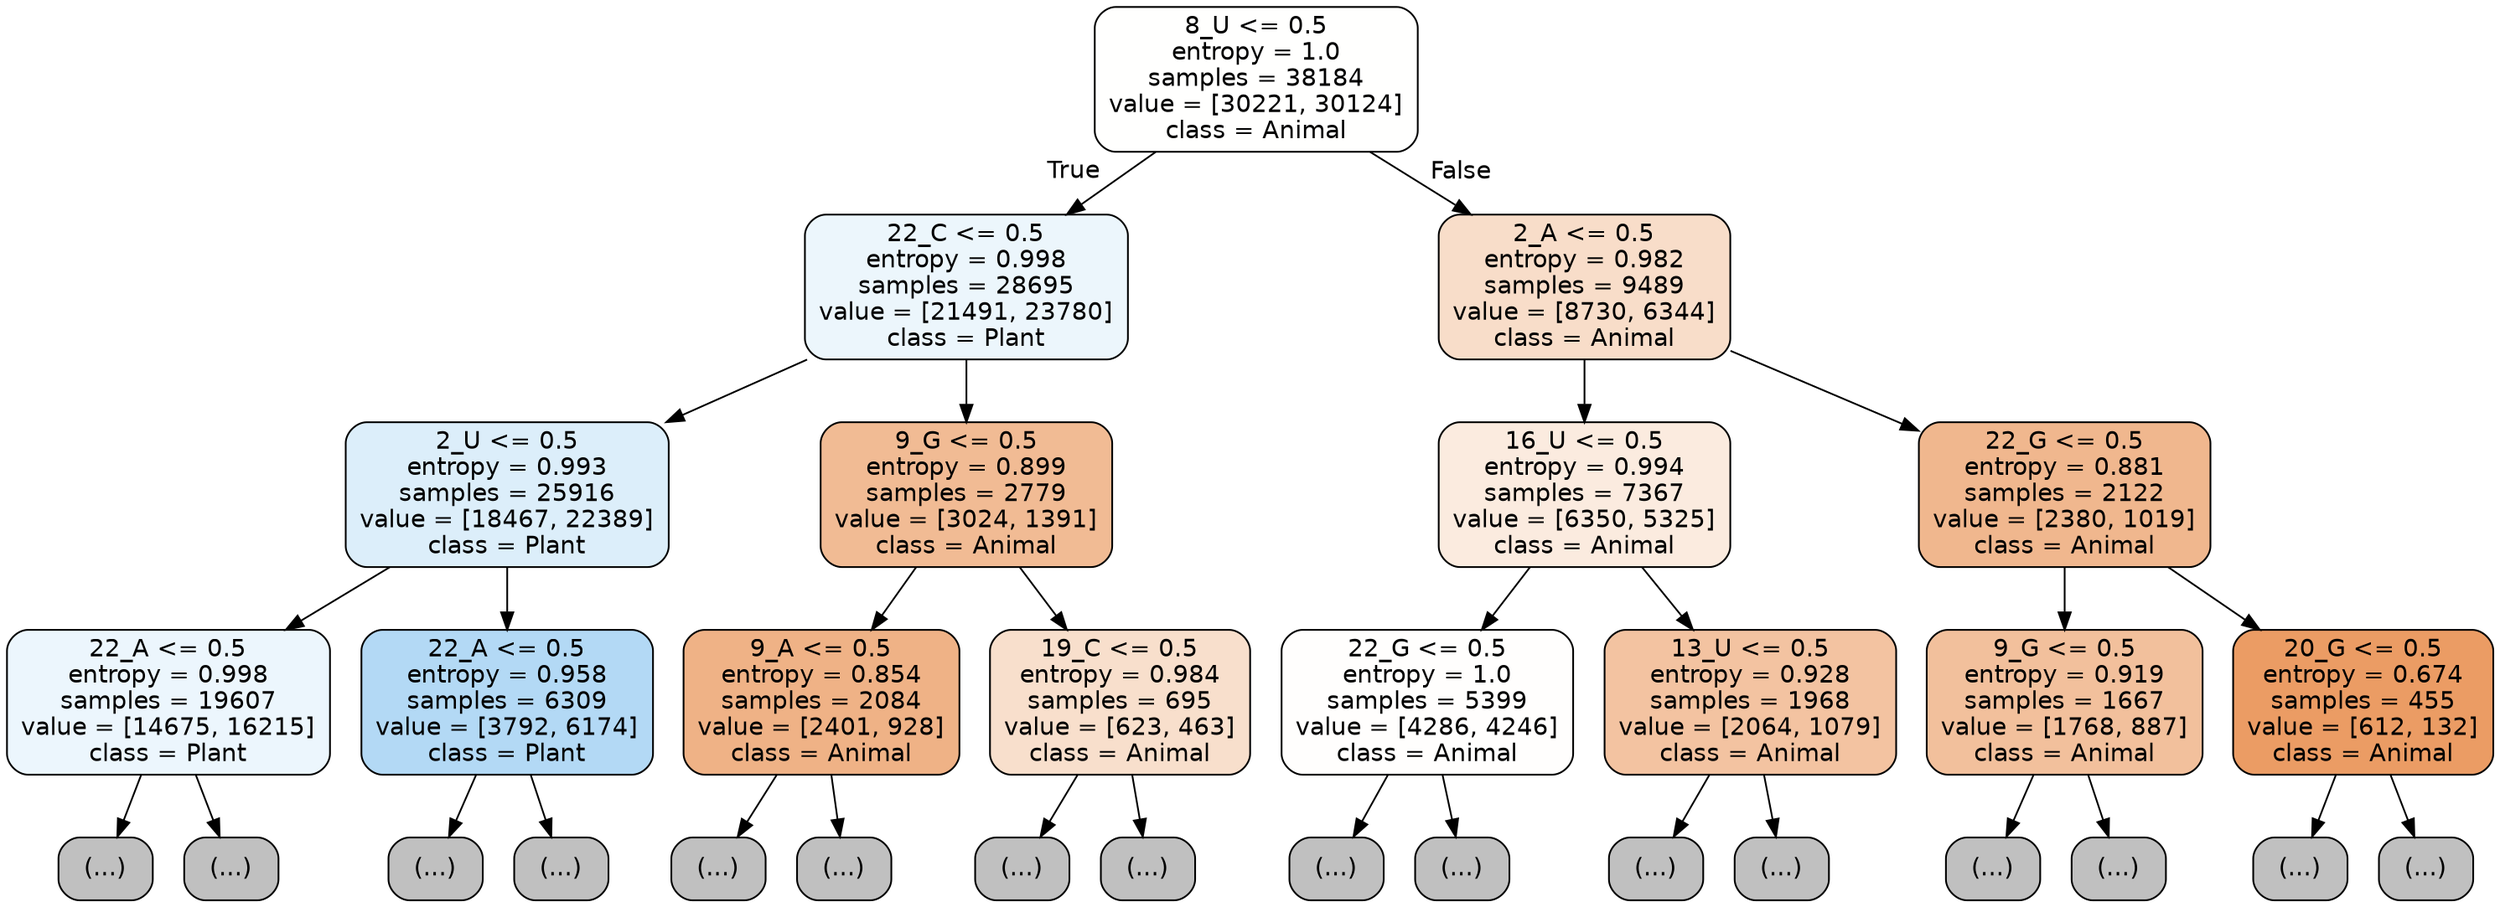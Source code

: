 digraph Tree {
node [shape=box, style="filled, rounded", color="black", fontname="helvetica"] ;
edge [fontname="helvetica"] ;
0 [label="8_U <= 0.5\nentropy = 1.0\nsamples = 38184\nvalue = [30221, 30124]\nclass = Animal", fillcolor="#fffffe"] ;
1 [label="22_C <= 0.5\nentropy = 0.998\nsamples = 28695\nvalue = [21491, 23780]\nclass = Plant", fillcolor="#ecf6fc"] ;
0 -> 1 [labeldistance=2.5, labelangle=45, headlabel="True"] ;
2 [label="2_U <= 0.5\nentropy = 0.993\nsamples = 25916\nvalue = [18467, 22389]\nclass = Plant", fillcolor="#dceefa"] ;
1 -> 2 ;
3 [label="22_A <= 0.5\nentropy = 0.998\nsamples = 19607\nvalue = [14675, 16215]\nclass = Plant", fillcolor="#ecf6fd"] ;
2 -> 3 ;
4 [label="(...)", fillcolor="#C0C0C0"] ;
3 -> 4 ;
7141 [label="(...)", fillcolor="#C0C0C0"] ;
3 -> 7141 ;
8194 [label="22_A <= 0.5\nentropy = 0.958\nsamples = 6309\nvalue = [3792, 6174]\nclass = Plant", fillcolor="#b3d9f5"] ;
2 -> 8194 ;
8195 [label="(...)", fillcolor="#C0C0C0"] ;
8194 -> 8195 ;
10586 [label="(...)", fillcolor="#C0C0C0"] ;
8194 -> 10586 ;
10925 [label="9_G <= 0.5\nentropy = 0.899\nsamples = 2779\nvalue = [3024, 1391]\nclass = Animal", fillcolor="#f1bb94"] ;
1 -> 10925 ;
10926 [label="9_A <= 0.5\nentropy = 0.854\nsamples = 2084\nvalue = [2401, 928]\nclass = Animal", fillcolor="#efb286"] ;
10925 -> 10926 ;
10927 [label="(...)", fillcolor="#C0C0C0"] ;
10926 -> 10927 ;
11628 [label="(...)", fillcolor="#C0C0C0"] ;
10926 -> 11628 ;
12027 [label="19_C <= 0.5\nentropy = 0.984\nsamples = 695\nvalue = [623, 463]\nclass = Animal", fillcolor="#f8dfcc"] ;
10925 -> 12027 ;
12028 [label="(...)", fillcolor="#C0C0C0"] ;
12027 -> 12028 ;
12289 [label="(...)", fillcolor="#C0C0C0"] ;
12027 -> 12289 ;
12400 [label="2_A <= 0.5\nentropy = 0.982\nsamples = 9489\nvalue = [8730, 6344]\nclass = Animal", fillcolor="#f8ddc9"] ;
0 -> 12400 [labeldistance=2.5, labelangle=-45, headlabel="False"] ;
12401 [label="16_U <= 0.5\nentropy = 0.994\nsamples = 7367\nvalue = [6350, 5325]\nclass = Animal", fillcolor="#fbebdf"] ;
12400 -> 12401 ;
12402 [label="22_G <= 0.5\nentropy = 1.0\nsamples = 5399\nvalue = [4286, 4246]\nclass = Animal", fillcolor="#fffefd"] ;
12401 -> 12402 ;
12403 [label="(...)", fillcolor="#C0C0C0"] ;
12402 -> 12403 ;
14594 [label="(...)", fillcolor="#C0C0C0"] ;
12402 -> 14594 ;
14873 [label="13_U <= 0.5\nentropy = 0.928\nsamples = 1968\nvalue = [2064, 1079]\nclass = Animal", fillcolor="#f3c3a1"] ;
12401 -> 14873 ;
14874 [label="(...)", fillcolor="#C0C0C0"] ;
14873 -> 14874 ;
15651 [label="(...)", fillcolor="#C0C0C0"] ;
14873 -> 15651 ;
15962 [label="22_G <= 0.5\nentropy = 0.881\nsamples = 2122\nvalue = [2380, 1019]\nclass = Animal", fillcolor="#f0b78e"] ;
12400 -> 15962 ;
15963 [label="9_G <= 0.5\nentropy = 0.919\nsamples = 1667\nvalue = [1768, 887]\nclass = Animal", fillcolor="#f2c09c"] ;
15962 -> 15963 ;
15964 [label="(...)", fillcolor="#C0C0C0"] ;
15963 -> 15964 ;
16605 [label="(...)", fillcolor="#C0C0C0"] ;
15963 -> 16605 ;
16870 [label="20_G <= 0.5\nentropy = 0.674\nsamples = 455\nvalue = [612, 132]\nclass = Animal", fillcolor="#eb9c64"] ;
15962 -> 16870 ;
16871 [label="(...)", fillcolor="#C0C0C0"] ;
16870 -> 16871 ;
16990 [label="(...)", fillcolor="#C0C0C0"] ;
16870 -> 16990 ;
}